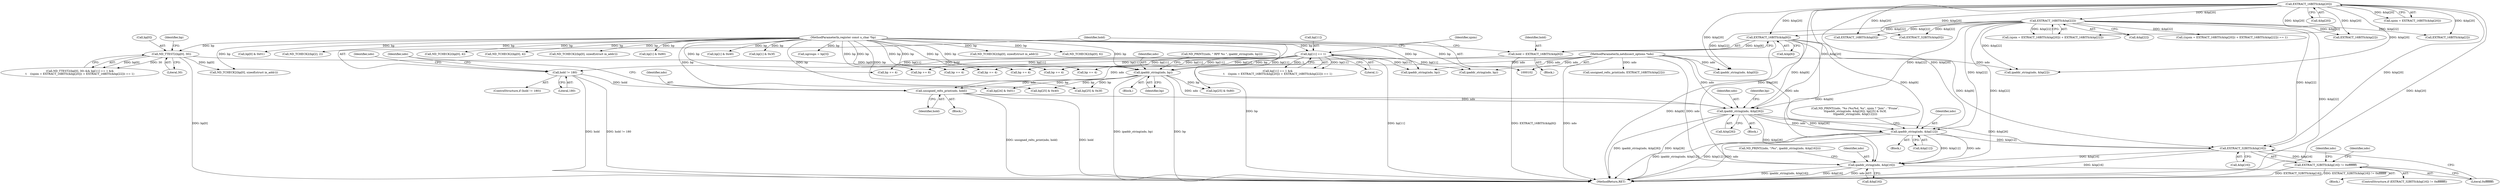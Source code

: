 digraph "0_tcpdump_5dc1860d8267b1e0cb78c9ffa2a40bea2fdb3ddc_1@pointer" {
"1000179" [label="(Call,ipaddr_string(ndo, &bp[26]))"];
"1000165" [label="(Call,unsigned_relts_print(ndo, hold))"];
"1000146" [label="(Call,ipaddr_string(ndo, bp))"];
"1000103" [label="(MethodParameterIn,netdissect_options *ndo)"];
"1000113" [label="(Call,ND_TTEST2(bp[0], 30))"];
"1000104" [label="(MethodParameterIn,register const u_char *bp)"];
"1000119" [label="(Call,bp[11] == 1)"];
"1000157" [label="(Call,hold != 180)"];
"1000149" [label="(Call,hold = EXTRACT_16BITS(&bp[6]))"];
"1000151" [label="(Call,EXTRACT_16BITS(&bp[6]))"];
"1000128" [label="(Call,EXTRACT_16BITS(&bp[20]))"];
"1000133" [label="(Call,EXTRACT_16BITS(&bp[22]))"];
"1000191" [label="(Call,ipaddr_string(ndo, &bp[12]))"];
"1000199" [label="(Call,EXTRACT_32BITS(&bp[16]))"];
"1000198" [label="(Call,EXTRACT_32BITS(&bp[16]) != 0xffffffff)"];
"1000210" [label="(Call,ipaddr_string(ndo, &bp[16]))"];
"1000112" [label="(Call,ND_TTEST2(bp[0], 30) && bp[11] == 1 &&\n\t    ((njoin = EXTRACT_16BITS(&bp[20])) + EXTRACT_16BITS(&bp[22])) == 1)"];
"1000254" [label="(Call,ND_TCHECK2(bp[0], sizeof(struct in_addr)))"];
"1000383" [label="(Call,ND_TCHECK2(bp[0], sizeof(struct in_addr)))"];
"1000114" [label="(Call,bp[0])"];
"1000170" [label="(Identifier,ndo)"];
"1000200" [label="(Call,&bp[16])"];
"1000152" [label="(Call,&bp[6])"];
"1000322" [label="(Call,bp += 4)"];
"1000118" [label="(Call,bp[11] == 1 &&\n\t    ((njoin = EXTRACT_16BITS(&bp[20])) + EXTRACT_16BITS(&bp[22])) == 1)"];
"1000481" [label="(Call,ND_TCHECK2(bp[0], 6))"];
"1000147" [label="(Identifier,ndo)"];
"1000207" [label="(Identifier,ndo)"];
"1000495" [label="(Call,bp[0] & 0x01)"];
"1000133" [label="(Call,EXTRACT_16BITS(&bp[22]))"];
"1000433" [label="(Call,EXTRACT_16BITS(&bp[2]))"];
"1000545" [label="(MethodReturn,RET)"];
"1000210" [label="(Call,ipaddr_string(ndo, &bp[16]))"];
"1000521" [label="(Call,ipaddr_string(ndo, &bp[2]))"];
"1000178" [label="(Block,)"];
"1000278" [label="(Call,bp += 4)"];
"1000199" [label="(Call,EXTRACT_32BITS(&bp[16]))"];
"1000129" [label="(Call,&bp[20])"];
"1000289" [label="(Call,ND_TCHECK2(bp[2], 2))"];
"1000149" [label="(Call,hold = EXTRACT_16BITS(&bp[6]))"];
"1000212" [label="(Call,&bp[16])"];
"1000188" [label="(Identifier,bp)"];
"1000123" [label="(Literal,1)"];
"1000157" [label="(Call,hold != 180)"];
"1000134" [label="(Call,&bp[22])"];
"1000127" [label="(Identifier,njoin)"];
"1000333" [label="(Call,ND_TCHECK2(bp[0], 4))"];
"1000120" [label="(Call,bp[11])"];
"1000124" [label="(Call,((njoin = EXTRACT_16BITS(&bp[20])) + EXTRACT_16BITS(&bp[22])) == 1)"];
"1000146" [label="(Call,ipaddr_string(ndo, bp))"];
"1000343" [label="(Call,bp += 4)"];
"1000275" [label="(Call,ipaddr_string(ndo, bp))"];
"1000310" [label="(Call,EXTRACT_16BITS(&bp[2]))"];
"1000179" [label="(Call,ipaddr_string(ndo, &bp[26]))"];
"1000180" [label="(Identifier,ndo)"];
"1000144" [label="(Block,)"];
"1000446" [label="(Call,bp += 4)"];
"1000125" [label="(Call,(njoin = EXTRACT_16BITS(&bp[20])) + EXTRACT_16BITS(&bp[22]))"];
"1000128" [label="(Call,EXTRACT_16BITS(&bp[20]))"];
"1000205" [label="(Call,ND_PRINT((ndo, \"/%s\", ipaddr_string(ndo, &bp[16]))))"];
"1000419" [label="(Call,ND_TCHECK2(bp[0], 4))"];
"1000358" [label="(Call,ND_TCHECK2(bp[0], sizeof(struct in_addr)))"];
"1000308" [label="(Call,unsigned_relts_print(ndo, EXTRACT_16BITS(&bp[2])))"];
"1000141" [label="(Call,ND_PRINT((ndo, \" RPF %s \", ipaddr_string(ndo, bp))))"];
"1000117" [label="(Literal,30)"];
"1000504" [label="(Call,bp[1] & 0x80)"];
"1000532" [label="(Call,bp += 6)"];
"1000191" [label="(Call,ipaddr_string(ndo, &bp[12]))"];
"1000139" [label="(Block,)"];
"1000232" [label="(Call,bp[25] & 0x80)"];
"1000126" [label="(Call,njoin = EXTRACT_16BITS(&bp[20]))"];
"1000148" [label="(Identifier,bp)"];
"1000192" [label="(Identifier,ndo)"];
"1000158" [label="(Identifier,hold)"];
"1000198" [label="(Call,EXTRACT_32BITS(&bp[16]) != 0xffffffff)"];
"1000426" [label="(Call,EXTRACT_16BITS(&bp[0]))"];
"1000208" [label="(Block,)"];
"1000103" [label="(MethodParameterIn,netdissect_options *ndo)"];
"1000186" [label="(Call,bp[25] & 0x3f)"];
"1000193" [label="(Call,&bp[12])"];
"1000391" [label="(Call,EXTRACT_32BITS(&bp[0]))"];
"1000167" [label="(Identifier,hold)"];
"1000121" [label="(Identifier,bp)"];
"1000185" [label="(Block,)"];
"1000204" [label="(Literal,0xffffffff)"];
"1000168" [label="(Call,ND_PRINT((ndo, \"%s (%s/%d, %s\", njoin ? \"Join\" : \"Prune\",\n\t\tipaddr_string(ndo, &bp[26]), bp[25] & 0x3f,\n\t\tipaddr_string(ndo, &bp[12]))))"];
"1000165" [label="(Call,unsigned_relts_print(ndo, hold))"];
"1000197" [label="(ControlStructure,if (EXTRACT_32BITS(&bp[16]) != 0xffffffff))"];
"1000223" [label="(Call,bp[24] & 0x01)"];
"1000113" [label="(Call,ND_TTEST2(bp[0], 30))"];
"1000513" [label="(Call,bp[1] & 0x40)"];
"1000166" [label="(Identifier,ndo)"];
"1000218" [label="(Identifier,ndo)"];
"1000160" [label="(Block,)"];
"1000527" [label="(Call,bp[1] & 0x3f)"];
"1000408" [label="(Call,bp += 4)"];
"1000338" [label="(Call,ngroups = bp[3])"];
"1000151" [label="(Call,EXTRACT_16BITS(&bp[6]))"];
"1000369" [label="(Call,ipaddr_string(ndo, bp))"];
"1000181" [label="(Call,&bp[26])"];
"1000150" [label="(Identifier,hold)"];
"1000372" [label="(Call,bp += 4)"];
"1000240" [label="(Call,bp[25] & 0x40)"];
"1000402" [label="(Call,ipaddr_string(ndo, &bp[0]))"];
"1000104" [label="(MethodParameterIn,register const u_char *bp)"];
"1000156" [label="(ControlStructure,if (hold != 180))"];
"1000159" [label="(Literal,180)"];
"1000119" [label="(Call,bp[11] == 1)"];
"1000211" [label="(Identifier,ndo)"];
"1000163" [label="(Identifier,ndo)"];
"1000179" -> "1000178"  [label="AST: "];
"1000179" -> "1000181"  [label="CFG: "];
"1000180" -> "1000179"  [label="AST: "];
"1000181" -> "1000179"  [label="AST: "];
"1000188" -> "1000179"  [label="CFG: "];
"1000179" -> "1000545"  [label="DDG: ipaddr_string(ndo, &bp[26])"];
"1000179" -> "1000545"  [label="DDG: &bp[26]"];
"1000165" -> "1000179"  [label="DDG: ndo"];
"1000146" -> "1000179"  [label="DDG: ndo"];
"1000103" -> "1000179"  [label="DDG: ndo"];
"1000151" -> "1000179"  [label="DDG: &bp[6]"];
"1000128" -> "1000179"  [label="DDG: &bp[20]"];
"1000133" -> "1000179"  [label="DDG: &bp[22]"];
"1000179" -> "1000191"  [label="DDG: ndo"];
"1000179" -> "1000191"  [label="DDG: &bp[26]"];
"1000179" -> "1000199"  [label="DDG: &bp[26]"];
"1000179" -> "1000210"  [label="DDG: &bp[26]"];
"1000165" -> "1000160"  [label="AST: "];
"1000165" -> "1000167"  [label="CFG: "];
"1000166" -> "1000165"  [label="AST: "];
"1000167" -> "1000165"  [label="AST: "];
"1000170" -> "1000165"  [label="CFG: "];
"1000165" -> "1000545"  [label="DDG: hold"];
"1000165" -> "1000545"  [label="DDG: unsigned_relts_print(ndo, hold)"];
"1000146" -> "1000165"  [label="DDG: ndo"];
"1000103" -> "1000165"  [label="DDG: ndo"];
"1000157" -> "1000165"  [label="DDG: hold"];
"1000146" -> "1000144"  [label="AST: "];
"1000146" -> "1000148"  [label="CFG: "];
"1000147" -> "1000146"  [label="AST: "];
"1000148" -> "1000146"  [label="AST: "];
"1000141" -> "1000146"  [label="CFG: "];
"1000146" -> "1000545"  [label="DDG: bp"];
"1000146" -> "1000545"  [label="DDG: ipaddr_string(ndo, bp)"];
"1000103" -> "1000146"  [label="DDG: ndo"];
"1000113" -> "1000146"  [label="DDG: bp[0]"];
"1000119" -> "1000146"  [label="DDG: bp[11]"];
"1000104" -> "1000146"  [label="DDG: bp"];
"1000146" -> "1000186"  [label="DDG: bp"];
"1000146" -> "1000223"  [label="DDG: bp"];
"1000146" -> "1000232"  [label="DDG: bp"];
"1000146" -> "1000240"  [label="DDG: bp"];
"1000103" -> "1000102"  [label="AST: "];
"1000103" -> "1000545"  [label="DDG: ndo"];
"1000103" -> "1000191"  [label="DDG: ndo"];
"1000103" -> "1000210"  [label="DDG: ndo"];
"1000103" -> "1000275"  [label="DDG: ndo"];
"1000103" -> "1000308"  [label="DDG: ndo"];
"1000103" -> "1000369"  [label="DDG: ndo"];
"1000103" -> "1000402"  [label="DDG: ndo"];
"1000103" -> "1000521"  [label="DDG: ndo"];
"1000113" -> "1000112"  [label="AST: "];
"1000113" -> "1000117"  [label="CFG: "];
"1000114" -> "1000113"  [label="AST: "];
"1000117" -> "1000113"  [label="AST: "];
"1000121" -> "1000113"  [label="CFG: "];
"1000112" -> "1000113"  [label="CFG: "];
"1000113" -> "1000545"  [label="DDG: bp[0]"];
"1000113" -> "1000112"  [label="DDG: bp[0]"];
"1000113" -> "1000112"  [label="DDG: 30"];
"1000104" -> "1000113"  [label="DDG: bp"];
"1000113" -> "1000254"  [label="DDG: bp[0]"];
"1000104" -> "1000102"  [label="AST: "];
"1000104" -> "1000545"  [label="DDG: bp"];
"1000104" -> "1000119"  [label="DDG: bp"];
"1000104" -> "1000186"  [label="DDG: bp"];
"1000104" -> "1000223"  [label="DDG: bp"];
"1000104" -> "1000232"  [label="DDG: bp"];
"1000104" -> "1000240"  [label="DDG: bp"];
"1000104" -> "1000254"  [label="DDG: bp"];
"1000104" -> "1000275"  [label="DDG: bp"];
"1000104" -> "1000278"  [label="DDG: bp"];
"1000104" -> "1000289"  [label="DDG: bp"];
"1000104" -> "1000322"  [label="DDG: bp"];
"1000104" -> "1000333"  [label="DDG: bp"];
"1000104" -> "1000338"  [label="DDG: bp"];
"1000104" -> "1000343"  [label="DDG: bp"];
"1000104" -> "1000358"  [label="DDG: bp"];
"1000104" -> "1000369"  [label="DDG: bp"];
"1000104" -> "1000372"  [label="DDG: bp"];
"1000104" -> "1000383"  [label="DDG: bp"];
"1000104" -> "1000408"  [label="DDG: bp"];
"1000104" -> "1000419"  [label="DDG: bp"];
"1000104" -> "1000446"  [label="DDG: bp"];
"1000104" -> "1000481"  [label="DDG: bp"];
"1000104" -> "1000495"  [label="DDG: bp"];
"1000104" -> "1000504"  [label="DDG: bp"];
"1000104" -> "1000513"  [label="DDG: bp"];
"1000104" -> "1000527"  [label="DDG: bp"];
"1000104" -> "1000532"  [label="DDG: bp"];
"1000119" -> "1000118"  [label="AST: "];
"1000119" -> "1000123"  [label="CFG: "];
"1000120" -> "1000119"  [label="AST: "];
"1000123" -> "1000119"  [label="AST: "];
"1000127" -> "1000119"  [label="CFG: "];
"1000118" -> "1000119"  [label="CFG: "];
"1000119" -> "1000545"  [label="DDG: bp[11]"];
"1000119" -> "1000118"  [label="DDG: bp[11]"];
"1000119" -> "1000118"  [label="DDG: 1"];
"1000119" -> "1000275"  [label="DDG: bp[11]"];
"1000119" -> "1000278"  [label="DDG: bp[11]"];
"1000119" -> "1000322"  [label="DDG: bp[11]"];
"1000119" -> "1000343"  [label="DDG: bp[11]"];
"1000119" -> "1000369"  [label="DDG: bp[11]"];
"1000119" -> "1000372"  [label="DDG: bp[11]"];
"1000119" -> "1000408"  [label="DDG: bp[11]"];
"1000119" -> "1000446"  [label="DDG: bp[11]"];
"1000119" -> "1000532"  [label="DDG: bp[11]"];
"1000157" -> "1000156"  [label="AST: "];
"1000157" -> "1000159"  [label="CFG: "];
"1000158" -> "1000157"  [label="AST: "];
"1000159" -> "1000157"  [label="AST: "];
"1000163" -> "1000157"  [label="CFG: "];
"1000170" -> "1000157"  [label="CFG: "];
"1000157" -> "1000545"  [label="DDG: hold != 180"];
"1000157" -> "1000545"  [label="DDG: hold"];
"1000149" -> "1000157"  [label="DDG: hold"];
"1000149" -> "1000139"  [label="AST: "];
"1000149" -> "1000151"  [label="CFG: "];
"1000150" -> "1000149"  [label="AST: "];
"1000151" -> "1000149"  [label="AST: "];
"1000158" -> "1000149"  [label="CFG: "];
"1000149" -> "1000545"  [label="DDG: EXTRACT_16BITS(&bp[6])"];
"1000151" -> "1000149"  [label="DDG: &bp[6]"];
"1000151" -> "1000152"  [label="CFG: "];
"1000152" -> "1000151"  [label="AST: "];
"1000151" -> "1000545"  [label="DDG: &bp[6]"];
"1000128" -> "1000151"  [label="DDG: &bp[20]"];
"1000133" -> "1000151"  [label="DDG: &bp[22]"];
"1000151" -> "1000191"  [label="DDG: &bp[6]"];
"1000151" -> "1000199"  [label="DDG: &bp[6]"];
"1000151" -> "1000210"  [label="DDG: &bp[6]"];
"1000128" -> "1000126"  [label="AST: "];
"1000128" -> "1000129"  [label="CFG: "];
"1000129" -> "1000128"  [label="AST: "];
"1000126" -> "1000128"  [label="CFG: "];
"1000128" -> "1000545"  [label="DDG: &bp[20]"];
"1000128" -> "1000125"  [label="DDG: &bp[20]"];
"1000128" -> "1000126"  [label="DDG: &bp[20]"];
"1000128" -> "1000133"  [label="DDG: &bp[20]"];
"1000128" -> "1000191"  [label="DDG: &bp[20]"];
"1000128" -> "1000199"  [label="DDG: &bp[20]"];
"1000128" -> "1000210"  [label="DDG: &bp[20]"];
"1000128" -> "1000310"  [label="DDG: &bp[20]"];
"1000128" -> "1000391"  [label="DDG: &bp[20]"];
"1000128" -> "1000402"  [label="DDG: &bp[20]"];
"1000128" -> "1000426"  [label="DDG: &bp[20]"];
"1000128" -> "1000433"  [label="DDG: &bp[20]"];
"1000128" -> "1000521"  [label="DDG: &bp[20]"];
"1000133" -> "1000125"  [label="AST: "];
"1000133" -> "1000134"  [label="CFG: "];
"1000134" -> "1000133"  [label="AST: "];
"1000125" -> "1000133"  [label="CFG: "];
"1000133" -> "1000545"  [label="DDG: &bp[22]"];
"1000133" -> "1000124"  [label="DDG: &bp[22]"];
"1000133" -> "1000125"  [label="DDG: &bp[22]"];
"1000133" -> "1000191"  [label="DDG: &bp[22]"];
"1000133" -> "1000199"  [label="DDG: &bp[22]"];
"1000133" -> "1000210"  [label="DDG: &bp[22]"];
"1000133" -> "1000310"  [label="DDG: &bp[22]"];
"1000133" -> "1000391"  [label="DDG: &bp[22]"];
"1000133" -> "1000402"  [label="DDG: &bp[22]"];
"1000133" -> "1000426"  [label="DDG: &bp[22]"];
"1000133" -> "1000433"  [label="DDG: &bp[22]"];
"1000133" -> "1000521"  [label="DDG: &bp[22]"];
"1000191" -> "1000185"  [label="AST: "];
"1000191" -> "1000193"  [label="CFG: "];
"1000192" -> "1000191"  [label="AST: "];
"1000193" -> "1000191"  [label="AST: "];
"1000168" -> "1000191"  [label="CFG: "];
"1000191" -> "1000545"  [label="DDG: ipaddr_string(ndo, &bp[12])"];
"1000191" -> "1000545"  [label="DDG: &bp[12]"];
"1000191" -> "1000545"  [label="DDG: ndo"];
"1000191" -> "1000199"  [label="DDG: &bp[12]"];
"1000191" -> "1000210"  [label="DDG: ndo"];
"1000191" -> "1000210"  [label="DDG: &bp[12]"];
"1000199" -> "1000198"  [label="AST: "];
"1000199" -> "1000200"  [label="CFG: "];
"1000200" -> "1000199"  [label="AST: "];
"1000204" -> "1000199"  [label="CFG: "];
"1000199" -> "1000545"  [label="DDG: &bp[16]"];
"1000199" -> "1000198"  [label="DDG: &bp[16]"];
"1000199" -> "1000210"  [label="DDG: &bp[16]"];
"1000198" -> "1000197"  [label="AST: "];
"1000198" -> "1000204"  [label="CFG: "];
"1000204" -> "1000198"  [label="AST: "];
"1000207" -> "1000198"  [label="CFG: "];
"1000218" -> "1000198"  [label="CFG: "];
"1000198" -> "1000545"  [label="DDG: EXTRACT_32BITS(&bp[16])"];
"1000198" -> "1000545"  [label="DDG: EXTRACT_32BITS(&bp[16]) != 0xffffffff"];
"1000210" -> "1000208"  [label="AST: "];
"1000210" -> "1000212"  [label="CFG: "];
"1000211" -> "1000210"  [label="AST: "];
"1000212" -> "1000210"  [label="AST: "];
"1000205" -> "1000210"  [label="CFG: "];
"1000210" -> "1000545"  [label="DDG: ipaddr_string(ndo, &bp[16])"];
"1000210" -> "1000545"  [label="DDG: &bp[16]"];
"1000210" -> "1000545"  [label="DDG: ndo"];
}
